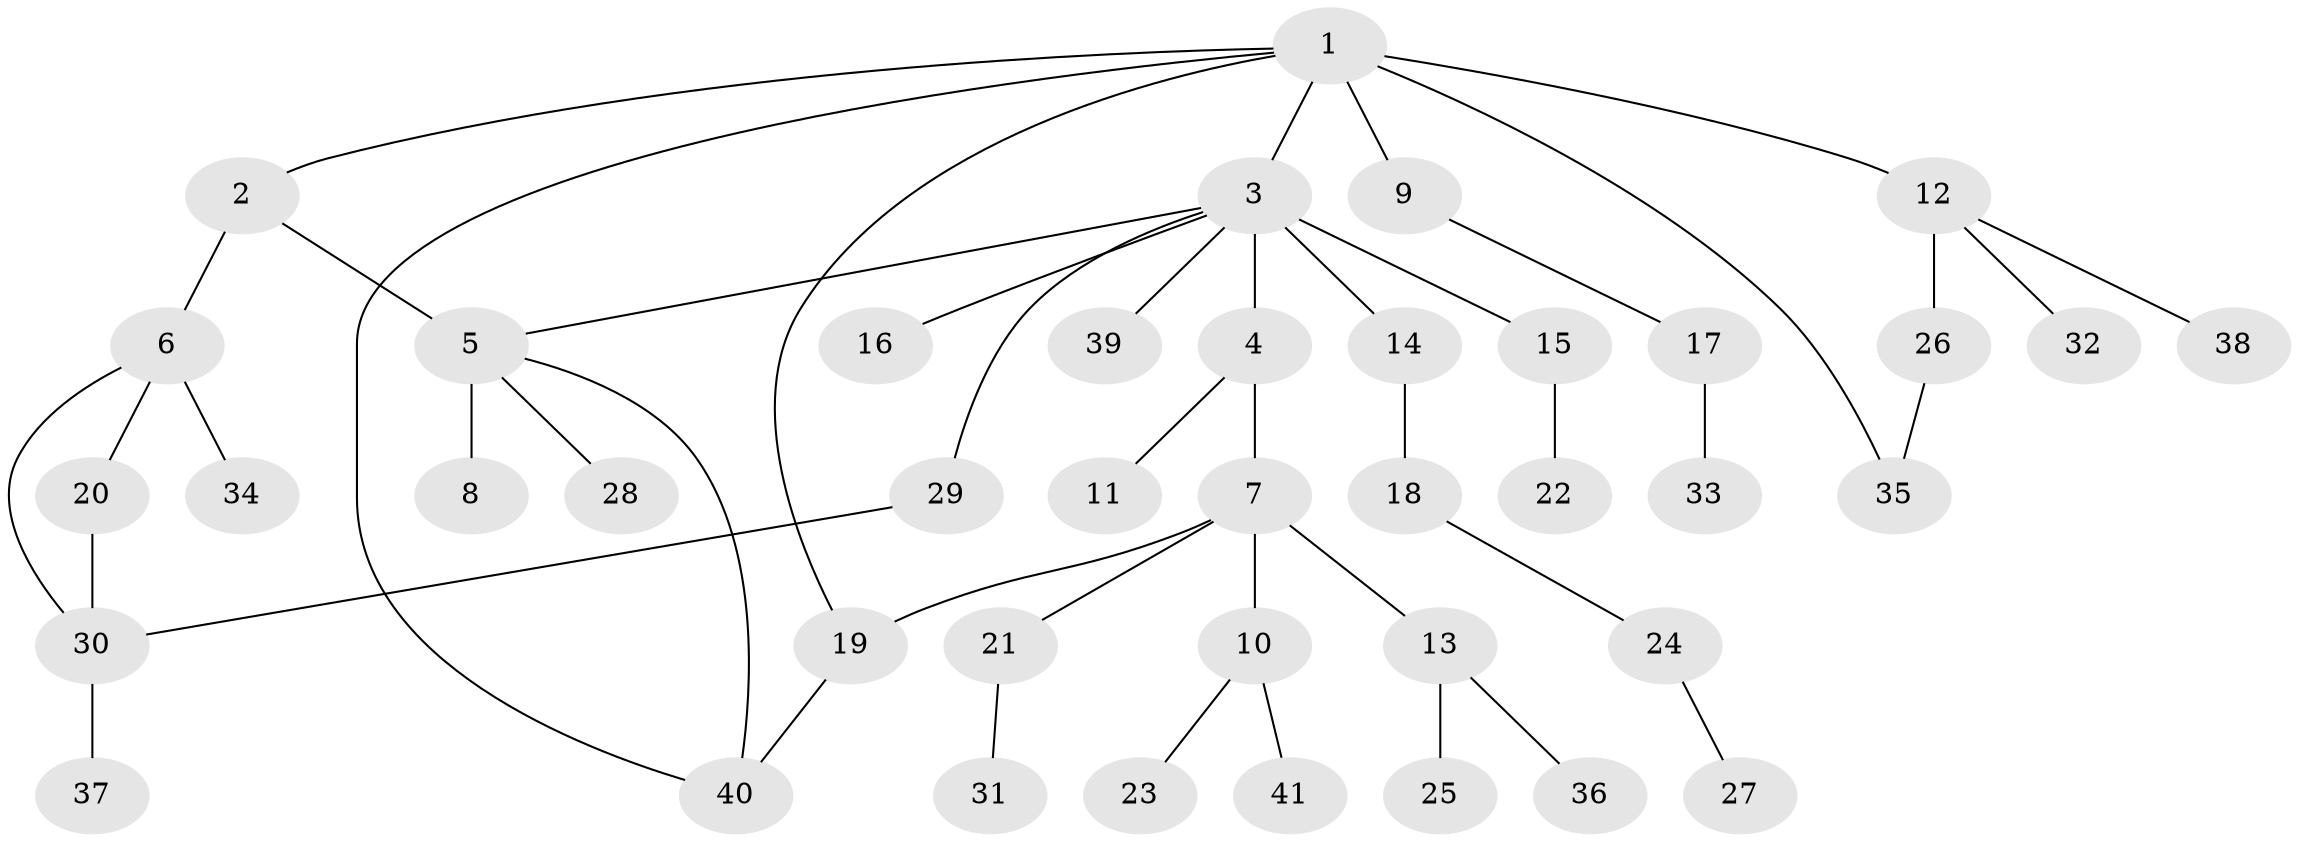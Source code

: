 // original degree distribution, {8: 0.010101010101010102, 5: 0.030303030303030304, 4: 0.09090909090909091, 7: 0.010101010101010102, 6: 0.020202020202020204, 3: 0.1414141414141414, 2: 0.23232323232323232, 1: 0.46464646464646464}
// Generated by graph-tools (version 1.1) at 2025/49/03/04/25 22:49:13]
// undirected, 41 vertices, 47 edges
graph export_dot {
  node [color=gray90,style=filled];
  1;
  2;
  3;
  4;
  5;
  6;
  7;
  8;
  9;
  10;
  11;
  12;
  13;
  14;
  15;
  16;
  17;
  18;
  19;
  20;
  21;
  22;
  23;
  24;
  25;
  26;
  27;
  28;
  29;
  30;
  31;
  32;
  33;
  34;
  35;
  36;
  37;
  38;
  39;
  40;
  41;
  1 -- 2 [weight=1.0];
  1 -- 3 [weight=1.0];
  1 -- 9 [weight=2.0];
  1 -- 12 [weight=1.0];
  1 -- 19 [weight=1.0];
  1 -- 35 [weight=1.0];
  1 -- 40 [weight=1.0];
  2 -- 5 [weight=1.0];
  2 -- 6 [weight=1.0];
  3 -- 4 [weight=4.0];
  3 -- 5 [weight=1.0];
  3 -- 14 [weight=1.0];
  3 -- 15 [weight=1.0];
  3 -- 16 [weight=1.0];
  3 -- 29 [weight=1.0];
  3 -- 39 [weight=1.0];
  4 -- 7 [weight=1.0];
  4 -- 11 [weight=1.0];
  5 -- 8 [weight=4.0];
  5 -- 28 [weight=1.0];
  5 -- 40 [weight=1.0];
  6 -- 20 [weight=1.0];
  6 -- 30 [weight=1.0];
  6 -- 34 [weight=1.0];
  7 -- 10 [weight=1.0];
  7 -- 13 [weight=1.0];
  7 -- 19 [weight=1.0];
  7 -- 21 [weight=1.0];
  9 -- 17 [weight=1.0];
  10 -- 23 [weight=1.0];
  10 -- 41 [weight=1.0];
  12 -- 26 [weight=2.0];
  12 -- 32 [weight=1.0];
  12 -- 38 [weight=1.0];
  13 -- 25 [weight=1.0];
  13 -- 36 [weight=1.0];
  14 -- 18 [weight=1.0];
  15 -- 22 [weight=1.0];
  17 -- 33 [weight=1.0];
  18 -- 24 [weight=1.0];
  19 -- 40 [weight=1.0];
  20 -- 30 [weight=2.0];
  21 -- 31 [weight=2.0];
  24 -- 27 [weight=1.0];
  26 -- 35 [weight=1.0];
  29 -- 30 [weight=1.0];
  30 -- 37 [weight=1.0];
}
